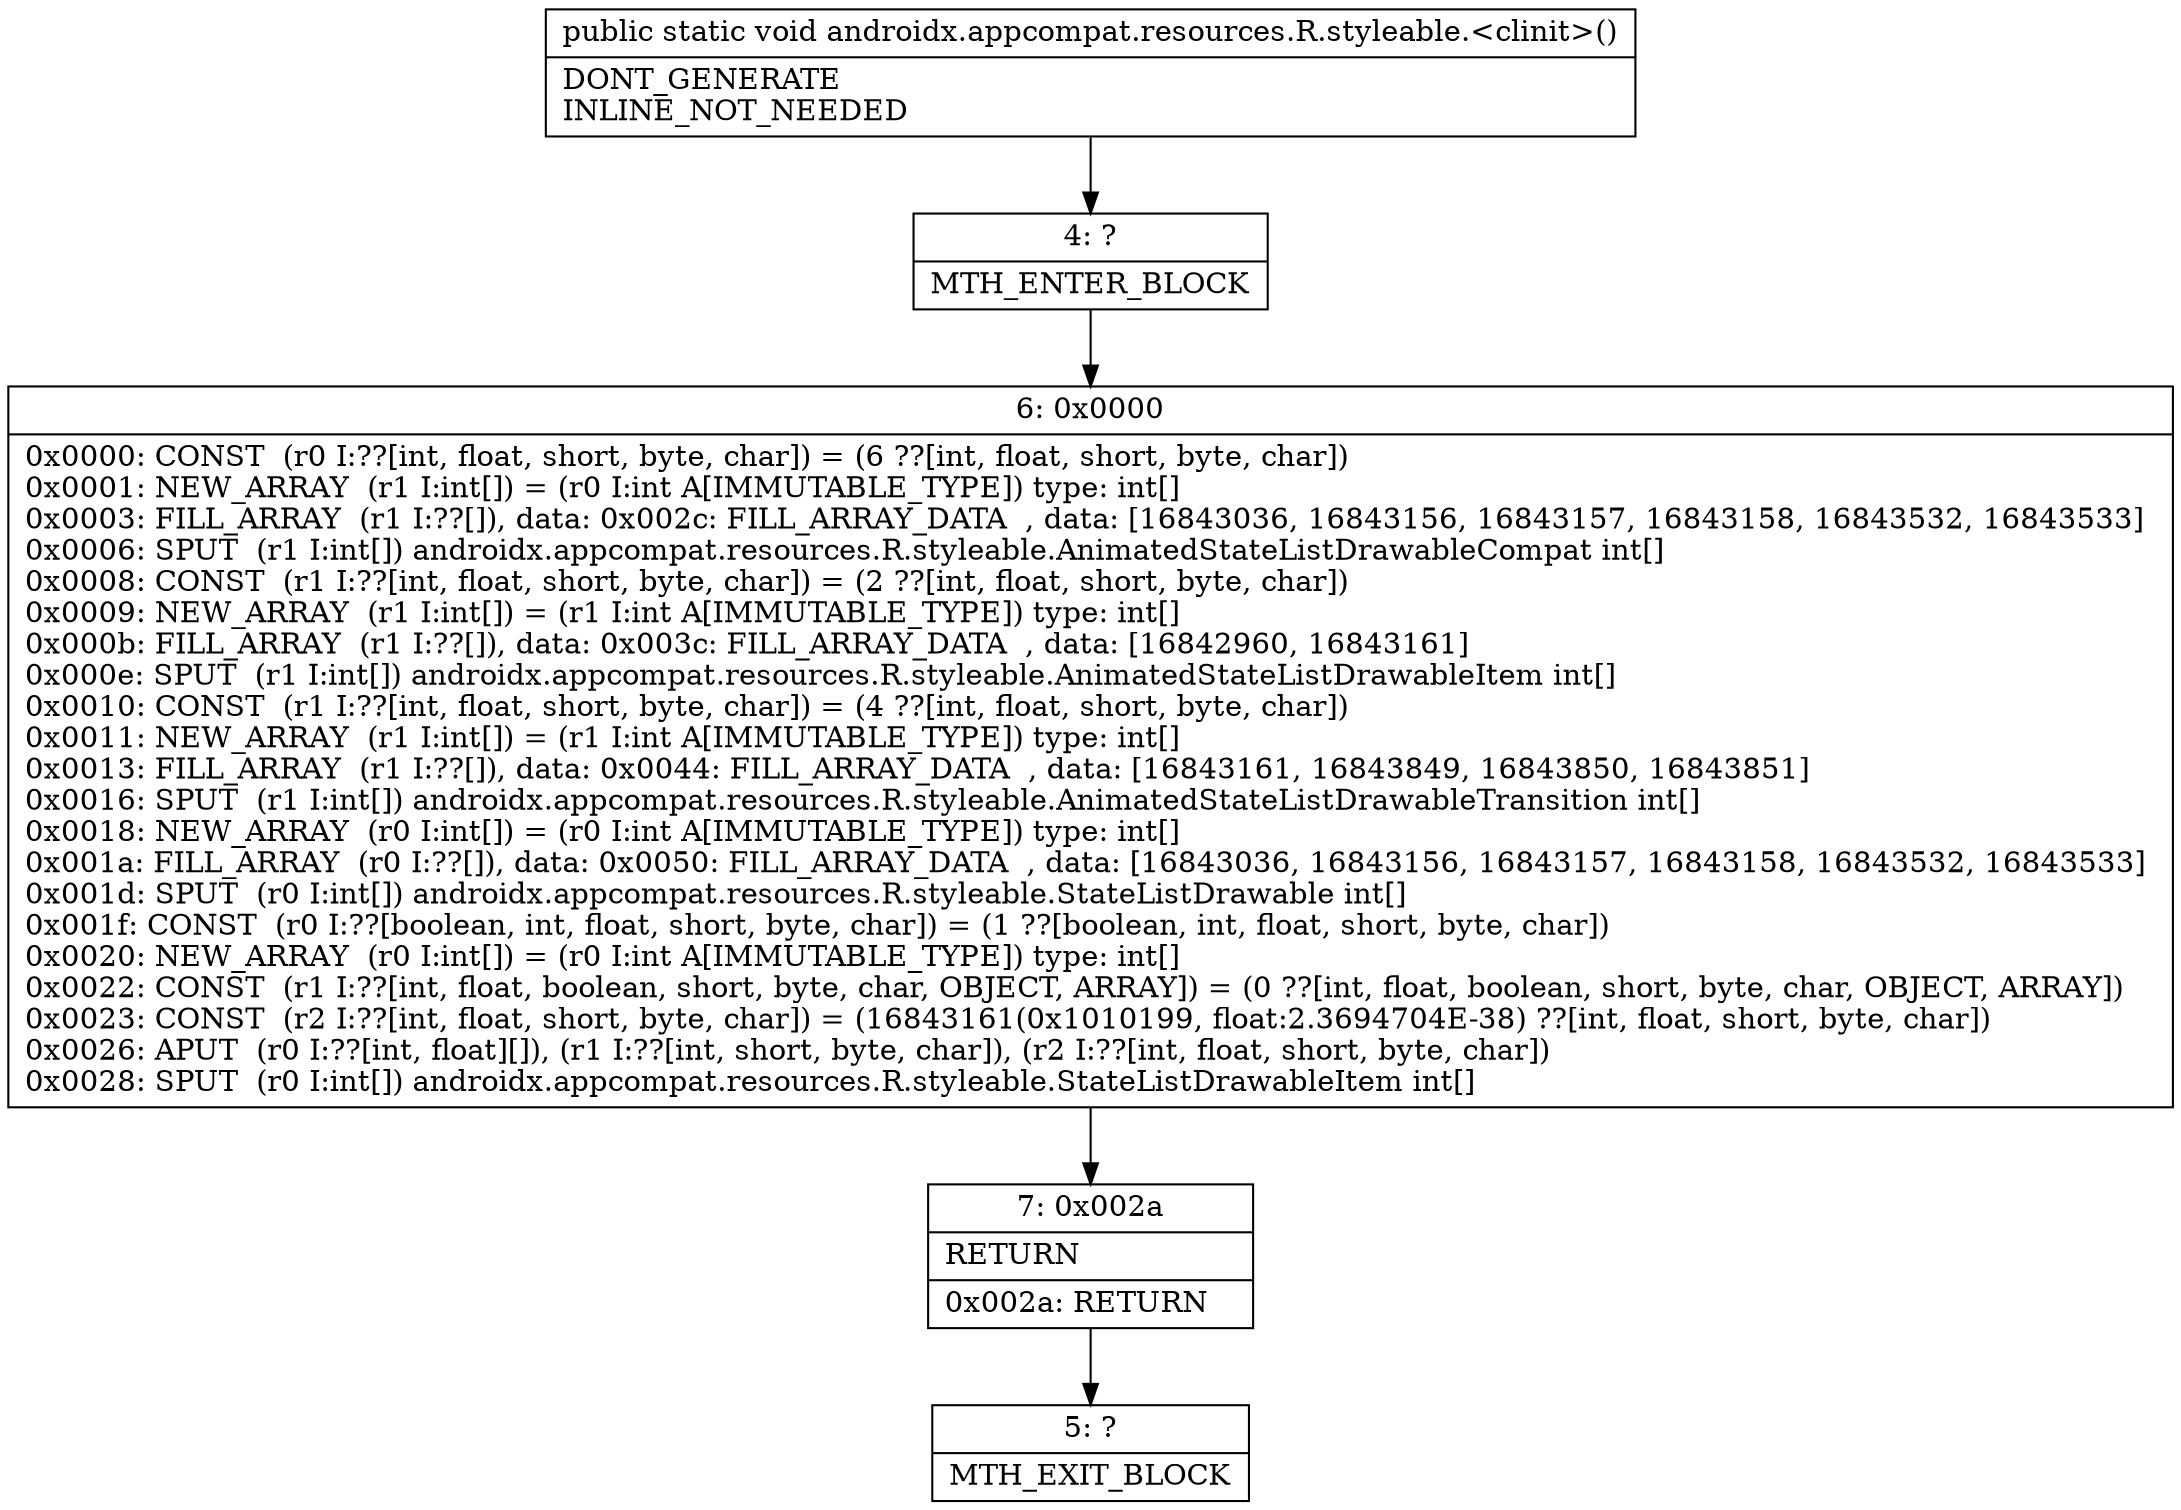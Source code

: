 digraph "CFG forandroidx.appcompat.resources.R.styleable.\<clinit\>()V" {
Node_4 [shape=record,label="{4\:\ ?|MTH_ENTER_BLOCK\l}"];
Node_6 [shape=record,label="{6\:\ 0x0000|0x0000: CONST  (r0 I:??[int, float, short, byte, char]) = (6 ??[int, float, short, byte, char]) \l0x0001: NEW_ARRAY  (r1 I:int[]) = (r0 I:int A[IMMUTABLE_TYPE]) type: int[] \l0x0003: FILL_ARRAY  (r1 I:??[]), data: 0x002c: FILL_ARRAY_DATA  , data: [16843036, 16843156, 16843157, 16843158, 16843532, 16843533] \l0x0006: SPUT  (r1 I:int[]) androidx.appcompat.resources.R.styleable.AnimatedStateListDrawableCompat int[] \l0x0008: CONST  (r1 I:??[int, float, short, byte, char]) = (2 ??[int, float, short, byte, char]) \l0x0009: NEW_ARRAY  (r1 I:int[]) = (r1 I:int A[IMMUTABLE_TYPE]) type: int[] \l0x000b: FILL_ARRAY  (r1 I:??[]), data: 0x003c: FILL_ARRAY_DATA  , data: [16842960, 16843161] \l0x000e: SPUT  (r1 I:int[]) androidx.appcompat.resources.R.styleable.AnimatedStateListDrawableItem int[] \l0x0010: CONST  (r1 I:??[int, float, short, byte, char]) = (4 ??[int, float, short, byte, char]) \l0x0011: NEW_ARRAY  (r1 I:int[]) = (r1 I:int A[IMMUTABLE_TYPE]) type: int[] \l0x0013: FILL_ARRAY  (r1 I:??[]), data: 0x0044: FILL_ARRAY_DATA  , data: [16843161, 16843849, 16843850, 16843851] \l0x0016: SPUT  (r1 I:int[]) androidx.appcompat.resources.R.styleable.AnimatedStateListDrawableTransition int[] \l0x0018: NEW_ARRAY  (r0 I:int[]) = (r0 I:int A[IMMUTABLE_TYPE]) type: int[] \l0x001a: FILL_ARRAY  (r0 I:??[]), data: 0x0050: FILL_ARRAY_DATA  , data: [16843036, 16843156, 16843157, 16843158, 16843532, 16843533] \l0x001d: SPUT  (r0 I:int[]) androidx.appcompat.resources.R.styleable.StateListDrawable int[] \l0x001f: CONST  (r0 I:??[boolean, int, float, short, byte, char]) = (1 ??[boolean, int, float, short, byte, char]) \l0x0020: NEW_ARRAY  (r0 I:int[]) = (r0 I:int A[IMMUTABLE_TYPE]) type: int[] \l0x0022: CONST  (r1 I:??[int, float, boolean, short, byte, char, OBJECT, ARRAY]) = (0 ??[int, float, boolean, short, byte, char, OBJECT, ARRAY]) \l0x0023: CONST  (r2 I:??[int, float, short, byte, char]) = (16843161(0x1010199, float:2.3694704E\-38) ??[int, float, short, byte, char]) \l0x0026: APUT  (r0 I:??[int, float][]), (r1 I:??[int, short, byte, char]), (r2 I:??[int, float, short, byte, char]) \l0x0028: SPUT  (r0 I:int[]) androidx.appcompat.resources.R.styleable.StateListDrawableItem int[] \l}"];
Node_7 [shape=record,label="{7\:\ 0x002a|RETURN\l|0x002a: RETURN   \l}"];
Node_5 [shape=record,label="{5\:\ ?|MTH_EXIT_BLOCK\l}"];
MethodNode[shape=record,label="{public static void androidx.appcompat.resources.R.styleable.\<clinit\>()  | DONT_GENERATE\lINLINE_NOT_NEEDED\l}"];
MethodNode -> Node_4;Node_4 -> Node_6;
Node_6 -> Node_7;
Node_7 -> Node_5;
}

